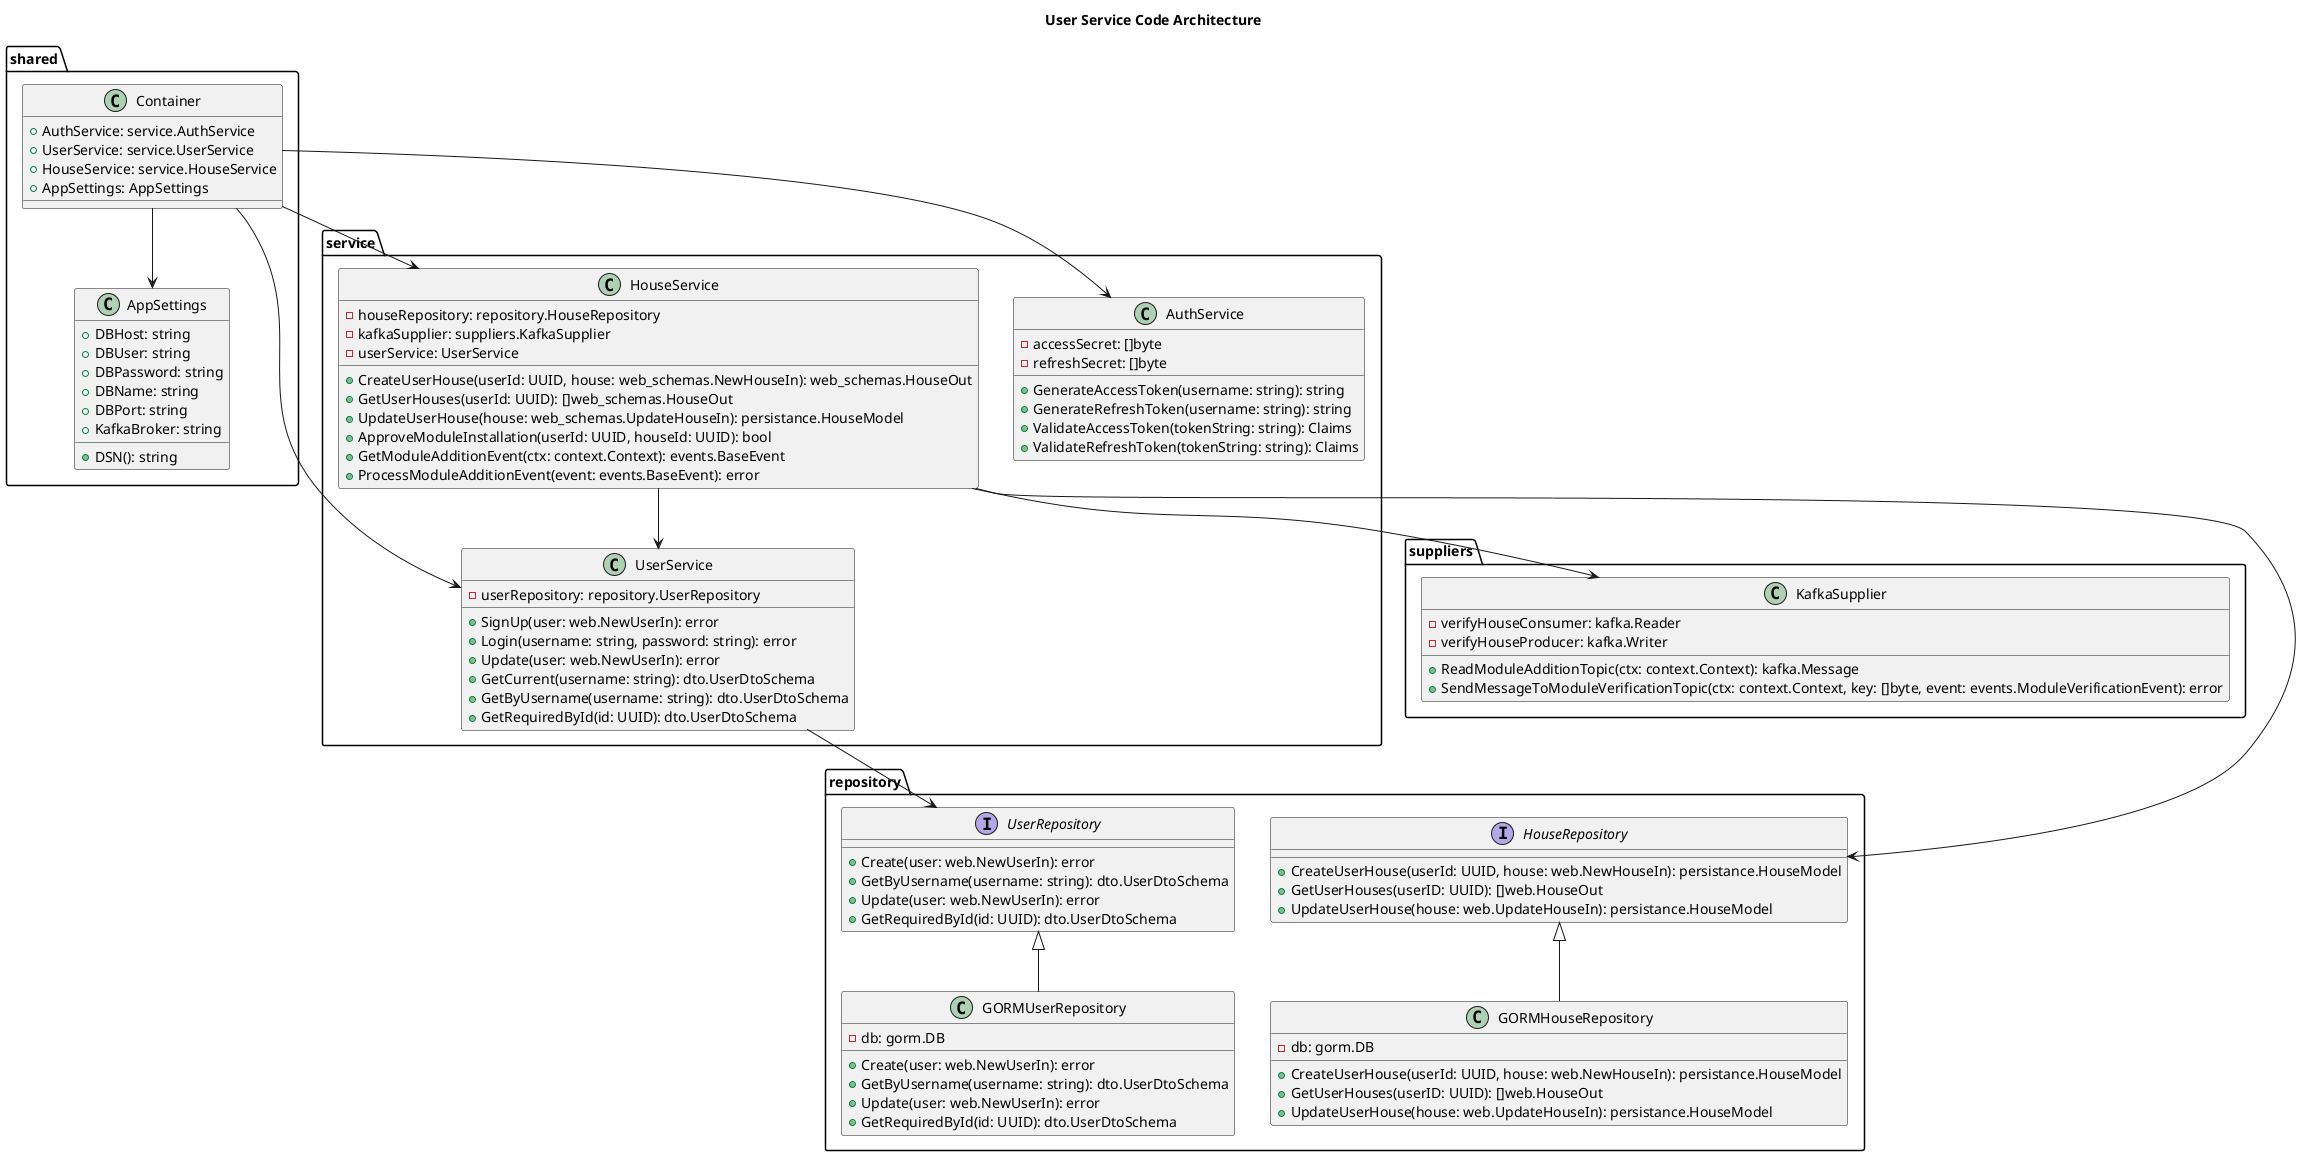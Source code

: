 @startuml
title User Service Code Architecture

package "suppliers" {
    class KafkaSupplier {
        - verifyHouseConsumer: kafka.Reader
        - verifyHouseProducer: kafka.Writer
        + ReadModuleAdditionTopic(ctx: context.Context): kafka.Message
        + SendMessageToModuleVerificationTopic(ctx: context.Context, key: []byte, event: events.ModuleVerificationEvent): error
    }
}

package "shared" {
    class Container {
        + AuthService: service.AuthService
        + UserService: service.UserService
        + HouseService: service.HouseService
        + AppSettings: AppSettings
    }
}

package "service" {
    class AuthService {
        - accessSecret: []byte
        - refreshSecret: []byte
        + GenerateAccessToken(username: string): string
        + GenerateRefreshToken(username: string): string
        + ValidateAccessToken(tokenString: string): Claims
        + ValidateRefreshToken(tokenString: string): Claims
    }

    class HouseService {
        - houseRepository: repository.HouseRepository
        - kafkaSupplier: suppliers.KafkaSupplier
        - userService: UserService
        + CreateUserHouse(userId: UUID, house: web_schemas.NewHouseIn): web_schemas.HouseOut
        + GetUserHouses(userId: UUID): []web_schemas.HouseOut
        + UpdateUserHouse(house: web_schemas.UpdateHouseIn): persistance.HouseModel
        + ApproveModuleInstallation(userId: UUID, houseId: UUID): bool
        + GetModuleAdditionEvent(ctx: context.Context): events.BaseEvent
        + ProcessModuleAdditionEvent(event: events.BaseEvent): error
    }

    class UserService {
        - userRepository: repository.UserRepository
        + SignUp(user: web.NewUserIn): error
        + Login(username: string, password: string): error
        + Update(user: web.NewUserIn): error
        + GetCurrent(username: string): dto.UserDtoSchema
        + GetByUsername(username: string): dto.UserDtoSchema
        + GetRequiredById(id: UUID): dto.UserDtoSchema
    }
}

package "repository" {
    interface HouseRepository {
        + CreateUserHouse(userId: UUID, house: web.NewHouseIn): persistance.HouseModel
        + GetUserHouses(userID: UUID): []web.HouseOut
        + UpdateUserHouse(house: web.UpdateHouseIn): persistance.HouseModel
    }

    class GORMHouseRepository {
        - db: gorm.DB
        + CreateUserHouse(userId: UUID, house: web.NewHouseIn): persistance.HouseModel
        + GetUserHouses(userID: UUID): []web.HouseOut
        + UpdateUserHouse(house: web.UpdateHouseIn): persistance.HouseModel
    }

    HouseRepository <|-- GORMHouseRepository

    interface UserRepository {
        + Create(user: web.NewUserIn): error
        + GetByUsername(username: string): dto.UserDtoSchema
        + Update(user: web.NewUserIn): error
        + GetRequiredById(id: UUID): dto.UserDtoSchema
    }

    class GORMUserRepository {
        - db: gorm.DB
        + Create(user: web.NewUserIn): error
        + GetByUsername(username: string): dto.UserDtoSchema
        + Update(user: web.NewUserIn): error
        + GetRequiredById(id: UUID): dto.UserDtoSchema
    }

    UserRepository <|-- GORMUserRepository
}

package "shared" {
    class AppSettings {
        + DBHost: string
        + DBUser: string
        + DBPassword: string
        + DBName: string
        + DBPort: string
        + KafkaBroker: string
        + DSN(): string
    }
}

Container --> AuthService
Container --> UserService
Container --> HouseService
Container --> AppSettings

HouseService --> HouseRepository
HouseService --> suppliers.KafkaSupplier
HouseService --> UserService

UserService --> UserRepository

@enduml
